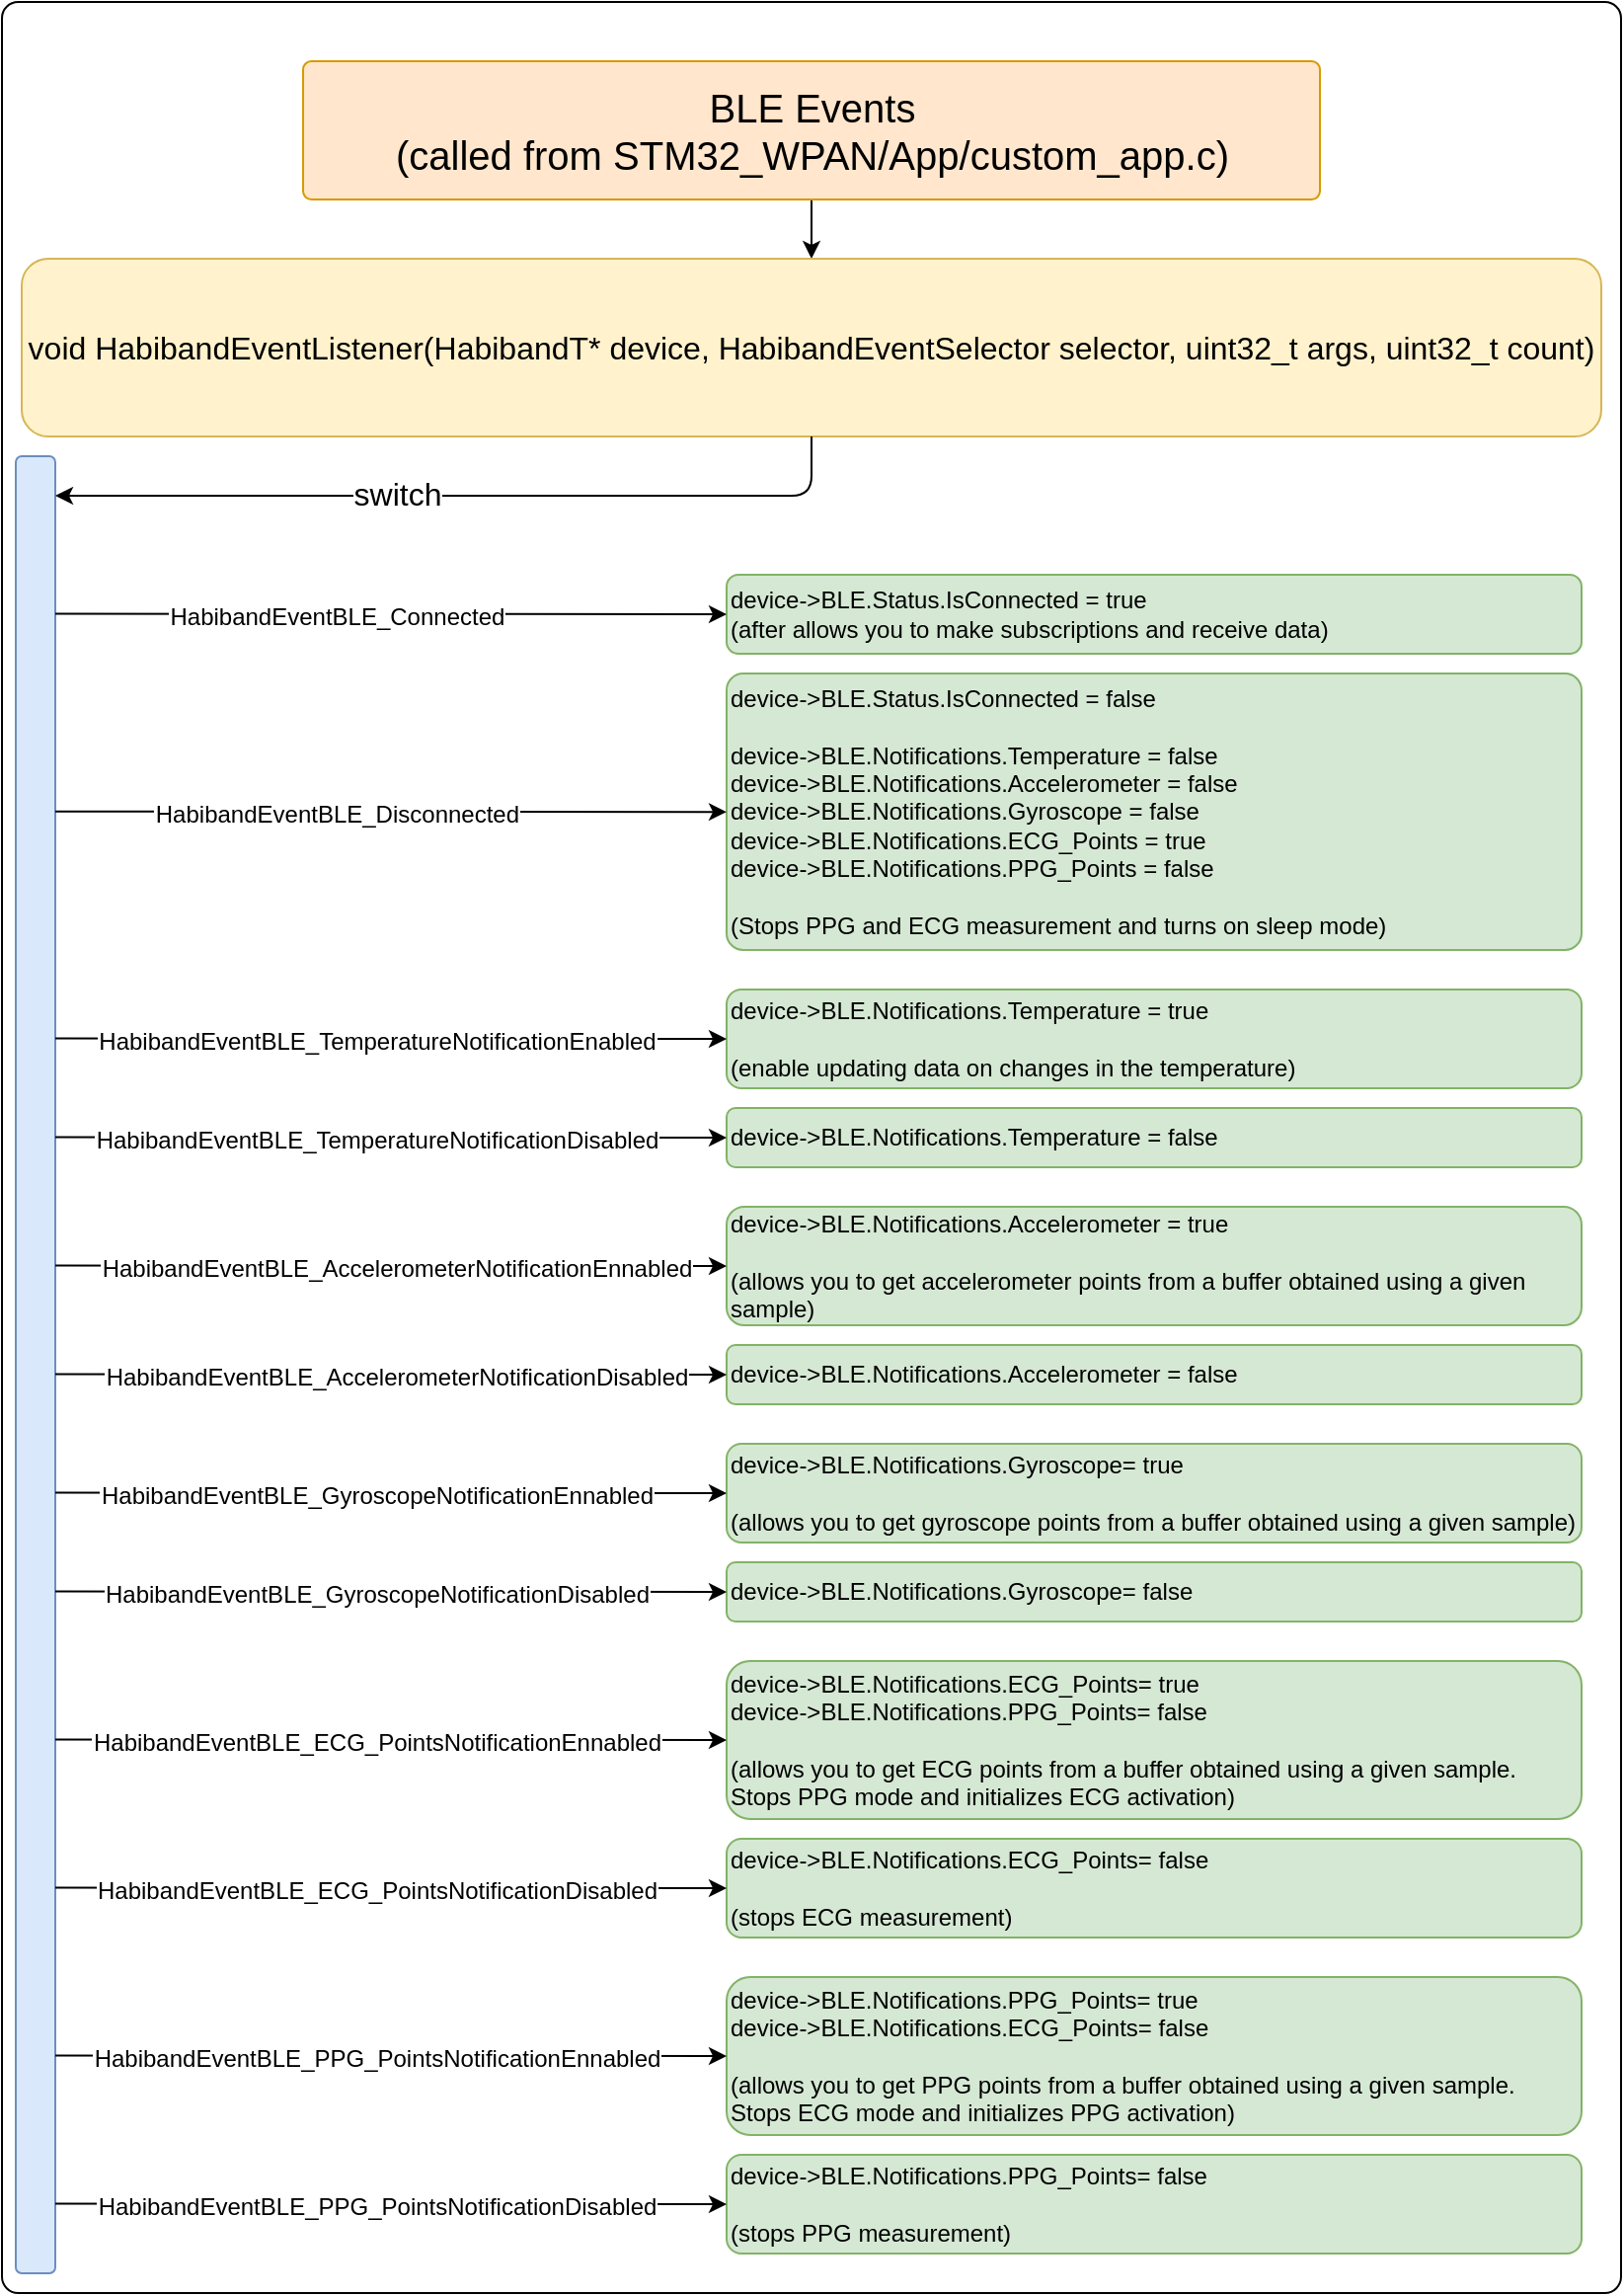 <mxfile version="13.9.9" type="device" pages="7"><diagram id="EQhAou_zvEscubx9BsLe" name="HabibandEventListener"><mxGraphModel dx="1086" dy="806" grid="1" gridSize="10" guides="1" tooltips="1" connect="1" arrows="1" fold="1" page="1" pageScale="1" pageWidth="827" pageHeight="1169" math="0" shadow="0"><root><mxCell id="0"/><mxCell id="1" parent="0"/><mxCell id="FqWRN8pVGBqLDTuO14Ep-54" value="" style="rounded=1;whiteSpace=wrap;labelBackgroundColor=none;strokeColor=#000000;fontSize=24;arcSize=1;verticalAlign=top;fontStyle=4;html=1;" parent="1" vertex="1"><mxGeometry width="820" height="1160" as="geometry"/></mxCell><mxCell id="wl-VWHQFYBRCqogvJ037-1" value="" style="edgeStyle=orthogonalEdgeStyle;rounded=0;orthogonalLoop=1;jettySize=auto;html=1;fontSize=16;" parent="1" source="cwgXTqFvI2hpbWZgfOIP-1" target="dDx2oDEoHaqlcbfSjRCK-1" edge="1"><mxGeometry relative="1" as="geometry"/></mxCell><mxCell id="cwgXTqFvI2hpbWZgfOIP-1" value="BLE Events&#10;(called from STM32_WPAN/App/custom_app.c)" style="rounded=1;whiteSpace=wrap;arcSize=6;fillColor=#ffe6cc;strokeColor=#d79b00;fontSize=20;" parent="1" vertex="1"><mxGeometry x="152.5" y="30" width="515" height="70" as="geometry"/></mxCell><mxCell id="dDx2oDEoHaqlcbfSjRCK-1" value="&lt;span style=&quot;font-size: 16px;&quot;&gt;void HabibandEventListener(HabibandT* device, HabibandEventSelector selector, uint32_t args, uint32_t count)&lt;/span&gt;" style="rounded=1;whiteSpace=wrap;html=1;fillColor=#fff2cc;strokeColor=#d6b656;fontSize=16;" parent="1" vertex="1"><mxGeometry x="10" y="130" width="800" height="90" as="geometry"/></mxCell><mxCell id="dDx2oDEoHaqlcbfSjRCK-5" value="device-&gt;BLE.Status.IsConnected = true&#10;(after allows you to make subscriptions and receive data)" style="rounded=1;whiteSpace=wrap;fillColor=#d5e8d4;strokeColor=#82b366;align=left;" parent="1" vertex="1"><mxGeometry x="367" y="290" width="433" height="40" as="geometry"/></mxCell><mxCell id="dDx2oDEoHaqlcbfSjRCK-12" value="device-&gt;BLE.Status.IsConnected = false&#10;&#10;device-&gt;BLE.Notifications.Temperature = false&#10;device-&gt;BLE.Notifications.Accelerometer = false&#10;device-&gt;BLE.Notifications.Gyroscope = false&#10;device-&gt;BLE.Notifications.ECG_Points = true&#10;device-&gt;BLE.Notifications.PPG_Points = false&#10;&#10;(Stops PPG and ECG measurement and turns on sleep mode)" style="rounded=1;whiteSpace=wrap;fillColor=#d5e8d4;strokeColor=#82b366;arcSize=6;align=left;" parent="1" vertex="1"><mxGeometry x="367" y="340" width="433" height="140" as="geometry"/></mxCell><mxCell id="dDx2oDEoHaqlcbfSjRCK-18" value="device-&gt;BLE.Notifications.Temperature = true&#10;&#10;(enable updating data on changes in the temperature)" style="rounded=1;whiteSpace=wrap;fillColor=#d5e8d4;strokeColor=#82b366;align=left;" parent="1" vertex="1"><mxGeometry x="367" y="500" width="433" height="50" as="geometry"/></mxCell><mxCell id="wl-VWHQFYBRCqogvJ037-5" value="" style="rounded=1;whiteSpace=wrap;html=1;fontSize=16;align=left;fillColor=#dae8fc;strokeColor=#6c8ebf;" parent="1" vertex="1"><mxGeometry x="7" y="230" width="20" height="920" as="geometry"/></mxCell><mxCell id="wl-VWHQFYBRCqogvJ037-11" value="" style="endArrow=classic;html=1;fontSize=16;entryX=0;entryY=0.5;entryDx=0;entryDy=0;" parent="1" target="dDx2oDEoHaqlcbfSjRCK-5" edge="1"><mxGeometry relative="1" as="geometry"><mxPoint x="27" y="309.76" as="sourcePoint"/><mxPoint x="127" y="309.76" as="targetPoint"/></mxGeometry></mxCell><mxCell id="wl-VWHQFYBRCqogvJ037-12" value="HabibandEventBLE_Connected" style="edgeLabel;resizable=0;align=center;verticalAlign=middle;fontSize=12;" parent="wl-VWHQFYBRCqogvJ037-11" connectable="0" vertex="1"><mxGeometry relative="1" as="geometry"><mxPoint x="-27.29" y="0.12" as="offset"/></mxGeometry></mxCell><mxCell id="VWEiVIrTpT_QI5m3IGdG-4" value="device-&gt;BLE.Notifications.Temperature = false" style="rounded=1;whiteSpace=wrap;fillColor=#d5e8d4;strokeColor=#82b366;align=left;" parent="1" vertex="1"><mxGeometry x="367" y="560" width="433" height="30" as="geometry"/></mxCell><mxCell id="VWEiVIrTpT_QI5m3IGdG-7" value="device-&gt;BLE.Notifications.Accelerometer = true&#10;&#10;(allows you to get accelerometer points from a buffer obtained using a given sample)" style="rounded=1;whiteSpace=wrap;fillColor=#d5e8d4;strokeColor=#82b366;align=left;" parent="1" vertex="1"><mxGeometry x="367" y="610" width="433" height="60" as="geometry"/></mxCell><mxCell id="VWEiVIrTpT_QI5m3IGdG-10" value="device-&gt;BLE.Notifications.Accelerometer = false" style="rounded=1;whiteSpace=wrap;fillColor=#d5e8d4;strokeColor=#82b366;align=left;" parent="1" vertex="1"><mxGeometry x="367" y="680" width="433" height="30" as="geometry"/></mxCell><mxCell id="VWEiVIrTpT_QI5m3IGdG-13" value="device-&gt;BLE.Notifications.Gyroscope= true&#10;&#10;(allows you to get gyroscope points from a buffer obtained using a given sample)" style="rounded=1;whiteSpace=wrap;fillColor=#d5e8d4;strokeColor=#82b366;align=left;" parent="1" vertex="1"><mxGeometry x="367" y="730" width="433" height="50" as="geometry"/></mxCell><mxCell id="VWEiVIrTpT_QI5m3IGdG-16" value="device-&gt;BLE.Notifications.Gyroscope= false" style="rounded=1;whiteSpace=wrap;fillColor=#d5e8d4;strokeColor=#82b366;align=left;" parent="1" vertex="1"><mxGeometry x="367" y="790" width="433" height="30" as="geometry"/></mxCell><mxCell id="VWEiVIrTpT_QI5m3IGdG-19" value="" style="edgeStyle=segmentEdgeStyle;endArrow=classic;html=1;fontSize=16;exitX=0.5;exitY=1;exitDx=0;exitDy=0;" parent="1" source="dDx2oDEoHaqlcbfSjRCK-1" edge="1"><mxGeometry width="50" height="50" relative="1" as="geometry"><mxPoint x="200" y="220" as="sourcePoint"/><mxPoint x="27" y="250" as="targetPoint"/><Array as="points"><mxPoint x="410" y="250"/><mxPoint x="27" y="250"/></Array></mxGeometry></mxCell><mxCell id="VWEiVIrTpT_QI5m3IGdG-20" value="switch" style="edgeLabel;html=1;align=center;verticalAlign=middle;resizable=0;points=[];fontSize=16;" parent="VWEiVIrTpT_QI5m3IGdG-19" vertex="1" connectable="0"><mxGeometry x="0.326" y="-1" relative="1" as="geometry"><mxPoint x="33.69" as="offset"/></mxGeometry></mxCell><mxCell id="VWEiVIrTpT_QI5m3IGdG-21" value="device-&gt;BLE.Notifications.ECG_Points= true&#10;device-&gt;BLE.Notifications.PPG_Points= false&#10;&#10;(allows you to get ECG points from a buffer obtained using a given sample. Stops PPG mode and initializes ECG activation)" style="rounded=1;whiteSpace=wrap;fillColor=#d5e8d4;strokeColor=#82b366;align=left;" parent="1" vertex="1"><mxGeometry x="367" y="840" width="433" height="80" as="geometry"/></mxCell><mxCell id="VWEiVIrTpT_QI5m3IGdG-24" value="device-&gt;BLE.Notifications.ECG_Points= false&#10;&#10;(stops ECG measurement)" style="rounded=1;whiteSpace=wrap;fillColor=#d5e8d4;strokeColor=#82b366;align=left;" parent="1" vertex="1"><mxGeometry x="367" y="930" width="433" height="50" as="geometry"/></mxCell><mxCell id="VWEiVIrTpT_QI5m3IGdG-40" value="device-&gt;BLE.Notifications.PPG_Points= true&#10;device-&gt;BLE.Notifications.ECG_Points= false&#10;&#10;(allows you to get PPG points from a buffer obtained using a given sample. Stops ECG mode and initializes PPG activation)" style="rounded=1;whiteSpace=wrap;fillColor=#d5e8d4;strokeColor=#82b366;align=left;" parent="1" vertex="1"><mxGeometry x="367" y="1000" width="433" height="80" as="geometry"/></mxCell><mxCell id="VWEiVIrTpT_QI5m3IGdG-43" value="device-&gt;BLE.Notifications.PPG_Points= false&#10;&#10;(stops PPG measurement)" style="rounded=1;whiteSpace=wrap;fillColor=#d5e8d4;strokeColor=#82b366;align=left;" parent="1" vertex="1"><mxGeometry x="367" y="1090" width="433" height="50" as="geometry"/></mxCell><mxCell id="VWEiVIrTpT_QI5m3IGdG-50" value="" style="endArrow=classic;html=1;fontSize=16;entryX=0;entryY=0.5;entryDx=0;entryDy=0;" parent="1" edge="1"><mxGeometry relative="1" as="geometry"><mxPoint x="27" y="409.83" as="sourcePoint"/><mxPoint x="367" y="410.07" as="targetPoint"/></mxGeometry></mxCell><mxCell id="VWEiVIrTpT_QI5m3IGdG-51" value="HabibandEventBLE_Disconnected" style="edgeLabel;resizable=0;align=center;verticalAlign=middle;fontSize=12;" parent="VWEiVIrTpT_QI5m3IGdG-50" connectable="0" vertex="1"><mxGeometry relative="1" as="geometry"><mxPoint x="-27.29" y="0.12" as="offset"/></mxGeometry></mxCell><mxCell id="VWEiVIrTpT_QI5m3IGdG-52" value="" style="endArrow=classic;html=1;fontSize=16;entryX=0;entryY=0.5;entryDx=0;entryDy=0;" parent="1" edge="1"><mxGeometry relative="1" as="geometry"><mxPoint x="27" y="524.8" as="sourcePoint"/><mxPoint x="367" y="525.04" as="targetPoint"/></mxGeometry></mxCell><mxCell id="VWEiVIrTpT_QI5m3IGdG-53" value="HabibandEventBLE_TemperatureNotificationEnabled" style="edgeLabel;resizable=0;align=center;verticalAlign=middle;fontSize=12;" parent="VWEiVIrTpT_QI5m3IGdG-52" connectable="0" vertex="1"><mxGeometry relative="1" as="geometry"><mxPoint x="-7" y="0.12" as="offset"/></mxGeometry></mxCell><mxCell id="VWEiVIrTpT_QI5m3IGdG-54" value="" style="endArrow=classic;html=1;fontSize=16;entryX=0;entryY=0.5;entryDx=0;entryDy=0;" parent="1" edge="1"><mxGeometry relative="1" as="geometry"><mxPoint x="27" y="574.8" as="sourcePoint"/><mxPoint x="367" y="575.04" as="targetPoint"/></mxGeometry></mxCell><mxCell id="VWEiVIrTpT_QI5m3IGdG-55" value="HabibandEventBLE_TemperatureNotificationDisabled" style="edgeLabel;resizable=0;align=center;verticalAlign=middle;fontSize=12;" parent="VWEiVIrTpT_QI5m3IGdG-54" connectable="0" vertex="1"><mxGeometry relative="1" as="geometry"><mxPoint x="-7" y="0.08" as="offset"/></mxGeometry></mxCell><mxCell id="VWEiVIrTpT_QI5m3IGdG-56" value="" style="endArrow=classic;html=1;fontSize=16;entryX=0;entryY=0.5;entryDx=0;entryDy=0;" parent="1" edge="1"><mxGeometry relative="1" as="geometry"><mxPoint x="27" y="639.8" as="sourcePoint"/><mxPoint x="367" y="640.04" as="targetPoint"/></mxGeometry></mxCell><mxCell id="VWEiVIrTpT_QI5m3IGdG-57" value="HabibandEventBLE_AccelerometerNotificationEnnabled" style="edgeLabel;resizable=0;align=center;verticalAlign=middle;fontSize=12;" parent="VWEiVIrTpT_QI5m3IGdG-56" connectable="0" vertex="1"><mxGeometry relative="1" as="geometry"><mxPoint x="3" y="0.08" as="offset"/></mxGeometry></mxCell><mxCell id="VWEiVIrTpT_QI5m3IGdG-58" value="" style="endArrow=classic;html=1;fontSize=16;entryX=0;entryY=0.5;entryDx=0;entryDy=0;" parent="1" edge="1"><mxGeometry relative="1" as="geometry"><mxPoint x="27" y="694.8" as="sourcePoint"/><mxPoint x="367" y="695.04" as="targetPoint"/></mxGeometry></mxCell><mxCell id="VWEiVIrTpT_QI5m3IGdG-59" value="HabibandEventBLE_AccelerometerNotificationDisabled" style="edgeLabel;resizable=0;align=center;verticalAlign=middle;fontSize=12;" parent="VWEiVIrTpT_QI5m3IGdG-58" connectable="0" vertex="1"><mxGeometry relative="1" as="geometry"><mxPoint x="3" y="0.08" as="offset"/></mxGeometry></mxCell><mxCell id="VWEiVIrTpT_QI5m3IGdG-60" value="" style="endArrow=classic;html=1;fontSize=16;entryX=0;entryY=0.5;entryDx=0;entryDy=0;" parent="1" edge="1"><mxGeometry relative="1" as="geometry"><mxPoint x="27" y="754.8" as="sourcePoint"/><mxPoint x="367" y="755.04" as="targetPoint"/></mxGeometry></mxCell><mxCell id="VWEiVIrTpT_QI5m3IGdG-61" value="HabibandEventBLE_GyroscopeNotificationEnnabled" style="edgeLabel;resizable=0;align=center;verticalAlign=middle;fontSize=12;" parent="VWEiVIrTpT_QI5m3IGdG-60" connectable="0" vertex="1"><mxGeometry relative="1" as="geometry"><mxPoint x="-7" y="0.12" as="offset"/></mxGeometry></mxCell><mxCell id="VWEiVIrTpT_QI5m3IGdG-62" value="" style="endArrow=classic;html=1;fontSize=16;entryX=0;entryY=0.5;entryDx=0;entryDy=0;" parent="1" edge="1"><mxGeometry relative="1" as="geometry"><mxPoint x="27" y="804.76" as="sourcePoint"/><mxPoint x="367" y="805" as="targetPoint"/></mxGeometry></mxCell><mxCell id="VWEiVIrTpT_QI5m3IGdG-63" value="HabibandEventBLE_GyroscopeNotificationDisabled" style="edgeLabel;resizable=0;align=center;verticalAlign=middle;fontSize=12;" parent="VWEiVIrTpT_QI5m3IGdG-62" connectable="0" vertex="1"><mxGeometry relative="1" as="geometry"><mxPoint x="-7" y="0.12" as="offset"/></mxGeometry></mxCell><mxCell id="VWEiVIrTpT_QI5m3IGdG-65" value="" style="endArrow=classic;html=1;fontSize=16;entryX=0;entryY=0.5;entryDx=0;entryDy=0;" parent="1" edge="1"><mxGeometry relative="1" as="geometry"><mxPoint x="27" y="879.76" as="sourcePoint"/><mxPoint x="367" y="880" as="targetPoint"/></mxGeometry></mxCell><mxCell id="VWEiVIrTpT_QI5m3IGdG-66" value="HabibandEventBLE_ECG_PointsNotificationEnnabled" style="edgeLabel;resizable=0;align=center;verticalAlign=middle;fontSize=12;" parent="VWEiVIrTpT_QI5m3IGdG-65" connectable="0" vertex="1"><mxGeometry relative="1" as="geometry"><mxPoint x="-7" y="0.12" as="offset"/></mxGeometry></mxCell><mxCell id="VWEiVIrTpT_QI5m3IGdG-67" value="" style="endArrow=classic;html=1;fontSize=16;entryX=0;entryY=0.5;entryDx=0;entryDy=0;" parent="1" edge="1"><mxGeometry relative="1" as="geometry"><mxPoint x="27" y="954.76" as="sourcePoint"/><mxPoint x="367" y="955" as="targetPoint"/></mxGeometry></mxCell><mxCell id="VWEiVIrTpT_QI5m3IGdG-68" value="HabibandEventBLE_ECG_PointsNotificationDisabled" style="edgeLabel;resizable=0;align=center;verticalAlign=middle;fontSize=12;" parent="VWEiVIrTpT_QI5m3IGdG-67" connectable="0" vertex="1"><mxGeometry relative="1" as="geometry"><mxPoint x="-7" y="0.12" as="offset"/></mxGeometry></mxCell><mxCell id="VWEiVIrTpT_QI5m3IGdG-69" value="" style="endArrow=classic;html=1;fontSize=16;entryX=0;entryY=0.5;entryDx=0;entryDy=0;" parent="1" edge="1"><mxGeometry relative="1" as="geometry"><mxPoint x="27" y="1039.76" as="sourcePoint"/><mxPoint x="367" y="1040" as="targetPoint"/></mxGeometry></mxCell><mxCell id="VWEiVIrTpT_QI5m3IGdG-70" value="HabibandEventBLE_PPG_PointsNotificationEnnabled" style="edgeLabel;resizable=0;align=center;verticalAlign=middle;fontSize=12;" parent="VWEiVIrTpT_QI5m3IGdG-69" connectable="0" vertex="1"><mxGeometry relative="1" as="geometry"><mxPoint x="-7" y="0.12" as="offset"/></mxGeometry></mxCell><mxCell id="VWEiVIrTpT_QI5m3IGdG-71" value="" style="endArrow=classic;html=1;fontSize=16;entryX=0;entryY=0.5;entryDx=0;entryDy=0;" parent="1" edge="1"><mxGeometry relative="1" as="geometry"><mxPoint x="27" y="1114.76" as="sourcePoint"/><mxPoint x="367" y="1115" as="targetPoint"/></mxGeometry></mxCell><mxCell id="VWEiVIrTpT_QI5m3IGdG-72" value="HabibandEventBLE_PPG_PointsNotificationDisabled" style="edgeLabel;resizable=0;align=center;verticalAlign=middle;fontSize=12;" parent="VWEiVIrTpT_QI5m3IGdG-71" connectable="0" vertex="1"><mxGeometry relative="1" as="geometry"><mxPoint x="-7" y="0.12" as="offset"/></mxGeometry></mxCell></root></mxGraphModel></diagram><diagram id="iPmksEICFx401mOoX8U5" name="HabibandBLEHandler"><mxGraphModel dx="1810" dy="2170" grid="1" gridSize="10" guides="1" tooltips="1" connect="1" arrows="1" fold="1" page="1" pageScale="1" pageWidth="1169" pageHeight="827" math="0" shadow="0"><root><mxCell id="7ZfseGgvWgg8ZjmMNFgO-0"/><mxCell id="7ZfseGgvWgg8ZjmMNFgO-1" parent="7ZfseGgvWgg8ZjmMNFgO-0"/><mxCell id="bLXtcceRshLsBq1Jlr5D-0" value="" style="rounded=1;whiteSpace=wrap;labelBackgroundColor=none;strokeColor=#000000;fontSize=24;arcSize=1;verticalAlign=top;fontStyle=4;html=1;" parent="7ZfseGgvWgg8ZjmMNFgO-1" vertex="1"><mxGeometry y="-820" width="1160" height="650" as="geometry"/></mxCell><mxCell id="PafYjnEQ89blJZUY41uv-2" value="" style="edgeStyle=orthogonalEdgeStyle;rounded=0;orthogonalLoop=1;jettySize=auto;html=1;" edge="1" parent="7ZfseGgvWgg8ZjmMNFgO-1" source="bLXtcceRshLsBq1Jlr5D-13" target="asEZ5fgknWagNc7Ye2SG-1"><mxGeometry relative="1" as="geometry"/></mxCell><mxCell id="bLXtcceRshLsBq1Jlr5D-13" value="void HabibandBLEHandler(HabibandT* device)&lt;br&gt;(\Components\Habiband\Habiband_Control.c)" style="rounded=1;whiteSpace=wrap;fillColor=#fff2cc;strokeColor=#d6b656;html=1;fontSize=18;" parent="7ZfseGgvWgg8ZjmMNFgO-1" vertex="1"><mxGeometry x="347" y="-790" width="421" height="90" as="geometry"/></mxCell><mxCell id="PafYjnEQ89blJZUY41uv-30" value="" style="edgeStyle=orthogonalEdgeStyle;rounded=0;orthogonalLoop=1;jettySize=auto;html=1;" edge="1" parent="7ZfseGgvWgg8ZjmMNFgO-1" source="bLXtcceRshLsBq1Jlr5D-18" target="PafYjnEQ89blJZUY41uv-5"><mxGeometry relative="1" as="geometry"/></mxCell><mxCell id="bLXtcceRshLsBq1Jlr5D-18" value="device-&gt;BLE.Notifications.Gyroscope == true" style="rounded=1;whiteSpace=wrap;fillColor=#d5e8d4;strokeColor=#82b366;" parent="7ZfseGgvWgg8ZjmMNFgO-1" vertex="1"><mxGeometry x="87" y="-510" width="290" height="40" as="geometry"/></mxCell><mxCell id="asEZ5fgknWagNc7Ye2SG-0" value="" style="rounded=1;whiteSpace=wrap;html=1;fontSize=16;align=left;fillColor=#dae8fc;strokeColor=#6c8ebf;" parent="7ZfseGgvWgg8ZjmMNFgO-1" vertex="1"><mxGeometry x="30" y="-560" width="20" height="360" as="geometry"/></mxCell><mxCell id="asEZ5fgknWagNc7Ye2SG-1" value="device-&gt;BLE.Status.IsConnected == true&#10;&amp;&amp;&#10;habiband_ble_delay_time == 0" style="rounded=1;whiteSpace=wrap;fillColor=#fff2cc;strokeColor=#d6b656;fontSize=18;verticalAlign=middle;" parent="7ZfseGgvWgg8ZjmMNFgO-1" vertex="1"><mxGeometry x="382.5" y="-670" width="350" height="100" as="geometry"/></mxCell><mxCell id="PafYjnEQ89blJZUY41uv-25" value="" style="edgeStyle=orthogonalEdgeStyle;rounded=0;orthogonalLoop=1;jettySize=auto;html=1;" edge="1" parent="7ZfseGgvWgg8ZjmMNFgO-1" source="PafYjnEQ89blJZUY41uv-5" target="PafYjnEQ89blJZUY41uv-6"><mxGeometry relative="1" as="geometry"/></mxCell><mxCell id="PafYjnEQ89blJZUY41uv-5" value="Gyroscope points in buffer &gt; min points in packet" style="rounded=1;whiteSpace=wrap;fillColor=#d5e8d4;strokeColor=#82b366;" vertex="1" parent="7ZfseGgvWgg8ZjmMNFgO-1"><mxGeometry x="412.5" y="-510" width="290" height="40" as="geometry"/></mxCell><mxCell id="PafYjnEQ89blJZUY41uv-6" value="update CUSTOM_STM_GYROSCOPE_POINTS characteristic" style="rounded=1;whiteSpace=wrap;fillColor=#d5e8d4;strokeColor=#82b366;" vertex="1" parent="7ZfseGgvWgg8ZjmMNFgO-1"><mxGeometry x="732.5" y="-510" width="384.5" height="40" as="geometry"/></mxCell><mxCell id="PafYjnEQ89blJZUY41uv-31" value="" style="edgeStyle=orthogonalEdgeStyle;rounded=0;orthogonalLoop=1;jettySize=auto;html=1;" edge="1" parent="7ZfseGgvWgg8ZjmMNFgO-1" source="PafYjnEQ89blJZUY41uv-7" target="PafYjnEQ89blJZUY41uv-10"><mxGeometry relative="1" as="geometry"/></mxCell><mxCell id="PafYjnEQ89blJZUY41uv-7" value="device-&gt;BLE.Notifications.Accelerometer == true" style="rounded=1;whiteSpace=wrap;fillColor=#d5e8d4;strokeColor=#82b366;" vertex="1" parent="7ZfseGgvWgg8ZjmMNFgO-1"><mxGeometry x="87" y="-446" width="290" height="40" as="geometry"/></mxCell><mxCell id="PafYjnEQ89blJZUY41uv-26" value="" style="edgeStyle=orthogonalEdgeStyle;rounded=0;orthogonalLoop=1;jettySize=auto;html=1;" edge="1" parent="7ZfseGgvWgg8ZjmMNFgO-1" source="PafYjnEQ89blJZUY41uv-10" target="PafYjnEQ89blJZUY41uv-11"><mxGeometry relative="1" as="geometry"/></mxCell><mxCell id="PafYjnEQ89blJZUY41uv-10" value="Accelerometer points in buffer &gt; min points in packet" style="rounded=1;whiteSpace=wrap;fillColor=#d5e8d4;strokeColor=#82b366;" vertex="1" parent="7ZfseGgvWgg8ZjmMNFgO-1"><mxGeometry x="412.5" y="-446" width="290" height="40" as="geometry"/></mxCell><mxCell id="PafYjnEQ89blJZUY41uv-11" value="update CUSTOM_STM_ACCELEROMETER_POINTS characteristic" style="rounded=1;whiteSpace=wrap;fillColor=#d5e8d4;strokeColor=#82b366;" vertex="1" parent="7ZfseGgvWgg8ZjmMNFgO-1"><mxGeometry x="732.5" y="-446" width="384.5" height="40" as="geometry"/></mxCell><mxCell id="PafYjnEQ89blJZUY41uv-32" value="" style="edgeStyle=orthogonalEdgeStyle;rounded=0;orthogonalLoop=1;jettySize=auto;html=1;" edge="1" parent="7ZfseGgvWgg8ZjmMNFgO-1" source="PafYjnEQ89blJZUY41uv-12" target="PafYjnEQ89blJZUY41uv-13"><mxGeometry relative="1" as="geometry"/></mxCell><mxCell id="PafYjnEQ89blJZUY41uv-12" value="device-&gt;BLE.Notifications.ECG_Points == true" style="rounded=1;whiteSpace=wrap;fillColor=#d5e8d4;strokeColor=#82b366;" vertex="1" parent="7ZfseGgvWgg8ZjmMNFgO-1"><mxGeometry x="87" y="-380" width="290" height="40" as="geometry"/></mxCell><mxCell id="PafYjnEQ89blJZUY41uv-27" value="" style="edgeStyle=orthogonalEdgeStyle;rounded=0;orthogonalLoop=1;jettySize=auto;html=1;" edge="1" parent="7ZfseGgvWgg8ZjmMNFgO-1" source="PafYjnEQ89blJZUY41uv-13" target="PafYjnEQ89blJZUY41uv-14"><mxGeometry relative="1" as="geometry"/></mxCell><mxCell id="PafYjnEQ89blJZUY41uv-13" value="ECG_Points in buffer &gt; min points in packet" style="rounded=1;whiteSpace=wrap;fillColor=#d5e8d4;strokeColor=#82b366;" vertex="1" parent="7ZfseGgvWgg8ZjmMNFgO-1"><mxGeometry x="412.5" y="-380" width="290" height="40" as="geometry"/></mxCell><mxCell id="PafYjnEQ89blJZUY41uv-14" value="update CUSTOM_STM_ECG_POINTS characteristic" style="rounded=1;whiteSpace=wrap;fillColor=#d5e8d4;strokeColor=#82b366;" vertex="1" parent="7ZfseGgvWgg8ZjmMNFgO-1"><mxGeometry x="732.5" y="-380" width="384.5" height="40" as="geometry"/></mxCell><mxCell id="PafYjnEQ89blJZUY41uv-33" value="" style="edgeStyle=orthogonalEdgeStyle;rounded=0;orthogonalLoop=1;jettySize=auto;html=1;" edge="1" parent="7ZfseGgvWgg8ZjmMNFgO-1" source="PafYjnEQ89blJZUY41uv-15" target="PafYjnEQ89blJZUY41uv-16"><mxGeometry relative="1" as="geometry"/></mxCell><mxCell id="PafYjnEQ89blJZUY41uv-15" value="device-&gt;BLE.Notifications.PPG_Points == true" style="rounded=1;whiteSpace=wrap;fillColor=#d5e8d4;strokeColor=#82b366;" vertex="1" parent="7ZfseGgvWgg8ZjmMNFgO-1"><mxGeometry x="87" y="-310" width="290" height="40" as="geometry"/></mxCell><mxCell id="PafYjnEQ89blJZUY41uv-28" value="" style="edgeStyle=orthogonalEdgeStyle;rounded=0;orthogonalLoop=1;jettySize=auto;html=1;" edge="1" parent="7ZfseGgvWgg8ZjmMNFgO-1" source="PafYjnEQ89blJZUY41uv-16" target="PafYjnEQ89blJZUY41uv-17"><mxGeometry relative="1" as="geometry"/></mxCell><mxCell id="PafYjnEQ89blJZUY41uv-16" value="PPG_Points in buffer &gt; min points in packet" style="rounded=1;whiteSpace=wrap;fillColor=#d5e8d4;strokeColor=#82b366;" vertex="1" parent="7ZfseGgvWgg8ZjmMNFgO-1"><mxGeometry x="412.5" y="-310" width="290" height="40" as="geometry"/></mxCell><mxCell id="PafYjnEQ89blJZUY41uv-17" value="update CUSTOM_STM_PPG_POINTS characteristic" style="rounded=1;whiteSpace=wrap;fillColor=#d5e8d4;strokeColor=#82b366;" vertex="1" parent="7ZfseGgvWgg8ZjmMNFgO-1"><mxGeometry x="732.5" y="-310" width="384.5" height="40" as="geometry"/></mxCell><mxCell id="PafYjnEQ89blJZUY41uv-34" value="" style="edgeStyle=orthogonalEdgeStyle;rounded=0;orthogonalLoop=1;jettySize=auto;html=1;" edge="1" parent="7ZfseGgvWgg8ZjmMNFgO-1" source="PafYjnEQ89blJZUY41uv-22" target="PafYjnEQ89blJZUY41uv-23"><mxGeometry relative="1" as="geometry"/></mxCell><mxCell id="PafYjnEQ89blJZUY41uv-22" value="device-&gt;BLE.Notifications.Temperature == true" style="rounded=1;whiteSpace=wrap;fillColor=#d5e8d4;strokeColor=#82b366;" vertex="1" parent="7ZfseGgvWgg8ZjmMNFgO-1"><mxGeometry x="87" y="-240" width="290" height="40" as="geometry"/></mxCell><mxCell id="PafYjnEQ89blJZUY41uv-29" value="" style="edgeStyle=orthogonalEdgeStyle;rounded=0;orthogonalLoop=1;jettySize=auto;html=1;" edge="1" parent="7ZfseGgvWgg8ZjmMNFgO-1" source="PafYjnEQ89blJZUY41uv-23" target="PafYjnEQ89blJZUY41uv-24"><mxGeometry relative="1" as="geometry"/></mxCell><mxCell id="PafYjnEQ89blJZUY41uv-23" value="device-&gt;MAX30208.Events.TemperatureChanged" style="rounded=1;whiteSpace=wrap;fillColor=#d5e8d4;strokeColor=#82b366;" vertex="1" parent="7ZfseGgvWgg8ZjmMNFgO-1"><mxGeometry x="412.5" y="-240" width="290" height="40" as="geometry"/></mxCell><mxCell id="PafYjnEQ89blJZUY41uv-24" value="update CUSTOM_STM_TEMPERATURE_VALUE characteristic" style="rounded=1;whiteSpace=wrap;fillColor=#d5e8d4;strokeColor=#82b366;" vertex="1" parent="7ZfseGgvWgg8ZjmMNFgO-1"><mxGeometry x="732.5" y="-240" width="384.5" height="40" as="geometry"/></mxCell><mxCell id="LmbCFuvVqyWPCEAB1iJd-1" value="" style="edgeStyle=orthogonalEdgeStyle;rounded=0;orthogonalLoop=1;jettySize=auto;html=1;exitX=0.992;exitY=0.194;exitDx=0;exitDy=0;exitPerimeter=0;" edge="1" parent="7ZfseGgvWgg8ZjmMNFgO-1" source="asEZ5fgknWagNc7Ye2SG-0"><mxGeometry relative="1" as="geometry"><mxPoint x="51.5" y="-490.17" as="sourcePoint"/><mxPoint x="87" y="-490.17" as="targetPoint"/></mxGeometry></mxCell><mxCell id="LmbCFuvVqyWPCEAB1iJd-2" value="" style="edgeStyle=orthogonalEdgeStyle;rounded=0;orthogonalLoop=1;jettySize=auto;html=1;exitX=0.992;exitY=0.194;exitDx=0;exitDy=0;exitPerimeter=0;" edge="1" parent="7ZfseGgvWgg8ZjmMNFgO-1"><mxGeometry relative="1" as="geometry"><mxPoint x="49.84" y="-426.11" as="sourcePoint"/><mxPoint x="87" y="-426.12" as="targetPoint"/></mxGeometry></mxCell><mxCell id="LmbCFuvVqyWPCEAB1iJd-3" value="" style="edgeStyle=orthogonalEdgeStyle;rounded=0;orthogonalLoop=1;jettySize=auto;html=1;exitX=0.992;exitY=0.194;exitDx=0;exitDy=0;exitPerimeter=0;" edge="1" parent="7ZfseGgvWgg8ZjmMNFgO-1"><mxGeometry relative="1" as="geometry"><mxPoint x="49.84" y="-360.11" as="sourcePoint"/><mxPoint x="87" y="-360.12" as="targetPoint"/></mxGeometry></mxCell><mxCell id="LmbCFuvVqyWPCEAB1iJd-4" value="" style="edgeStyle=orthogonalEdgeStyle;rounded=0;orthogonalLoop=1;jettySize=auto;html=1;exitX=0.992;exitY=0.194;exitDx=0;exitDy=0;exitPerimeter=0;" edge="1" parent="7ZfseGgvWgg8ZjmMNFgO-1"><mxGeometry relative="1" as="geometry"><mxPoint x="49.84" y="-290.11" as="sourcePoint"/><mxPoint x="87" y="-290.12" as="targetPoint"/></mxGeometry></mxCell><mxCell id="LmbCFuvVqyWPCEAB1iJd-5" value="" style="edgeStyle=orthogonalEdgeStyle;rounded=0;orthogonalLoop=1;jettySize=auto;html=1;exitX=0.992;exitY=0.194;exitDx=0;exitDy=0;exitPerimeter=0;" edge="1" parent="7ZfseGgvWgg8ZjmMNFgO-1"><mxGeometry relative="1" as="geometry"><mxPoint x="49.84" y="-220.11" as="sourcePoint"/><mxPoint x="87" y="-220.12" as="targetPoint"/></mxGeometry></mxCell><mxCell id="LmbCFuvVqyWPCEAB1iJd-6" value="" style="edgeStyle=segmentEdgeStyle;endArrow=classic;html=1;exitX=0;exitY=0.5;exitDx=0;exitDy=0;entryX=0.5;entryY=0;entryDx=0;entryDy=0;" edge="1" parent="7ZfseGgvWgg8ZjmMNFgO-1" source="asEZ5fgknWagNc7Ye2SG-1" target="asEZ5fgknWagNc7Ye2SG-0"><mxGeometry width="50" height="50" relative="1" as="geometry"><mxPoint x="240" y="-570.03" as="sourcePoint"/><mxPoint x="290" y="-620.03" as="targetPoint"/></mxGeometry></mxCell></root></mxGraphModel></diagram><diagram id="P3z4Bru35nJ378_facLE" name="PPG_Packet"><mxGraphModel dx="1086" dy="806" grid="1" gridSize="10" guides="1" tooltips="1" connect="1" arrows="1" fold="1" page="1" pageScale="1" pageWidth="1169" pageHeight="827" math="0" shadow="0"><root><mxCell id="Z0AguHFT-gMhaOsnjvSl-0"/><mxCell id="Z0AguHFT-gMhaOsnjvSl-1" parent="Z0AguHFT-gMhaOsnjvSl-0"/><mxCell id="Z0AguHFT-gMhaOsnjvSl-82" value="PPG Packet" style="rounded=0;whiteSpace=wrap;html=1;fontSize=18;align=center;verticalAlign=top;fontStyle=1" parent="Z0AguHFT-gMhaOsnjvSl-1" vertex="1"><mxGeometry width="1000" height="310" as="geometry"/></mxCell><mxCell id="Z0AguHFT-gMhaOsnjvSl-24" value="&lt;span style=&quot;font-weight: 700&quot;&gt;packet (alignment: little endian)&lt;/span&gt;" style="rounded=1;whiteSpace=wrap;html=1;fillColor=#E8F0FC;fontSize=12;align=center;verticalAlign=top;arcSize=3;" parent="Z0AguHFT-gMhaOsnjvSl-1" vertex="1"><mxGeometry x="40" y="40" width="920" height="145" as="geometry"/></mxCell><mxCell id="Z0AguHFT-gMhaOsnjvSl-31" value="PPG_Point 1" style="rounded=0;whiteSpace=wrap;html=1;fillColor=#f8cecc;fontSize=12;align=center;strokeColor=#b85450;verticalAlign=top;" parent="Z0AguHFT-gMhaOsnjvSl-1" vertex="1"><mxGeometry x="50" y="75" width="750" height="100" as="geometry"/></mxCell><mxCell id="Z0AguHFT-gMhaOsnjvSl-44" value="IR_DC (int)" style="rounded=0;whiteSpace=wrap;fillColor=#fff2cc;fontSize=12;align=center;strokeColor=#d6b656;verticalAlign=top;" parent="Z0AguHFT-gMhaOsnjvSl-1" vertex="1"><mxGeometry x="610" y="105" width="185" height="70" as="geometry"/></mxCell><mxCell id="Z0AguHFT-gMhaOsnjvSl-29" value="IR_AC (int)" style="rounded=0;whiteSpace=wrap;fillColor=#fff2cc;fontSize=12;align=center;strokeColor=#d6b656;verticalAlign=top;labelBorderColor=none;" parent="Z0AguHFT-gMhaOsnjvSl-1" vertex="1"><mxGeometry x="240" y="105" width="190" height="70" as="geometry"/></mxCell><mxCell id="Z0AguHFT-gMhaOsnjvSl-40" value="RED_DC (int)" style="rounded=0;whiteSpace=wrap;fillColor=#fff2cc;fontSize=12;align=center;strokeColor=#d6b656;verticalAlign=top;" parent="Z0AguHFT-gMhaOsnjvSl-1" vertex="1"><mxGeometry x="425" y="105" width="185" height="70" as="geometry"/></mxCell><mxCell id="Z0AguHFT-gMhaOsnjvSl-28" value="RED_AC (int)" style="rounded=0;whiteSpace=wrap;fillColor=#fff2cc;fontSize=12;align=center;strokeColor=#d6b656;verticalAlign=top;" parent="Z0AguHFT-gMhaOsnjvSl-1" vertex="1"><mxGeometry x="50" y="105" width="190" height="70" as="geometry"/></mxCell><mxCell id="Z0AguHFT-gMhaOsnjvSl-7" value="" style="shape=table;html=1;whiteSpace=wrap;startSize=0;container=1;collapsible=0;childLayout=tableLayout;fontSize=12;align=left;fillColor=none;" parent="Z0AguHFT-gMhaOsnjvSl-1" vertex="1"><mxGeometry x="50" y="135" width="744" height="40" as="geometry"/></mxCell><mxCell id="Z0AguHFT-gMhaOsnjvSl-8" value="" style="shape=partialRectangle;html=1;whiteSpace=wrap;collapsible=0;dropTarget=0;pointerEvents=0;fillColor=none;top=0;left=0;bottom=0;right=0;points=[[0,0.5],[1,0.5]];portConstraint=eastwest;" parent="Z0AguHFT-gMhaOsnjvSl-7" vertex="1"><mxGeometry width="744" height="40" as="geometry"/></mxCell><mxCell id="Z0AguHFT-gMhaOsnjvSl-23" value="byte 1" style="shape=partialRectangle;html=1;whiteSpace=wrap;connectable=0;fillColor=none;top=0;left=0;bottom=0;right=0;overflow=hidden;" parent="Z0AguHFT-gMhaOsnjvSl-8" vertex="1"><mxGeometry width="46" height="40" as="geometry"/></mxCell><mxCell id="Z0AguHFT-gMhaOsnjvSl-22" value="byte 2" style="shape=partialRectangle;html=1;whiteSpace=wrap;connectable=0;fillColor=none;top=0;left=0;bottom=0;right=0;overflow=hidden;" parent="Z0AguHFT-gMhaOsnjvSl-8" vertex="1"><mxGeometry x="46" width="48" height="40" as="geometry"/></mxCell><mxCell id="Z0AguHFT-gMhaOsnjvSl-21" value="byte 3" style="shape=partialRectangle;html=1;whiteSpace=wrap;connectable=0;fillColor=none;top=0;left=0;bottom=0;right=0;overflow=hidden;" parent="Z0AguHFT-gMhaOsnjvSl-8" vertex="1"><mxGeometry x="94" width="46" height="40" as="geometry"/></mxCell><mxCell id="Z0AguHFT-gMhaOsnjvSl-20" value="byte 4" style="shape=partialRectangle;html=1;whiteSpace=wrap;connectable=0;fillColor=none;top=0;left=0;bottom=0;right=0;overflow=hidden;" parent="Z0AguHFT-gMhaOsnjvSl-8" vertex="1"><mxGeometry x="140" width="50" height="40" as="geometry"/></mxCell><mxCell id="Z0AguHFT-gMhaOsnjvSl-9" value="&lt;span&gt;byte 5&lt;/span&gt;" style="shape=partialRectangle;html=1;whiteSpace=wrap;connectable=0;fillColor=none;top=0;left=0;bottom=0;right=0;overflow=hidden;" parent="Z0AguHFT-gMhaOsnjvSl-8" vertex="1"><mxGeometry x="190" width="46" height="40" as="geometry"/></mxCell><mxCell id="Z0AguHFT-gMhaOsnjvSl-10" value="&lt;span&gt;byte 6&lt;/span&gt;" style="shape=partialRectangle;html=1;whiteSpace=wrap;connectable=0;fillColor=none;top=0;left=0;bottom=0;right=0;overflow=hidden;" parent="Z0AguHFT-gMhaOsnjvSl-8" vertex="1"><mxGeometry x="236" width="48" height="40" as="geometry"/></mxCell><mxCell id="Z0AguHFT-gMhaOsnjvSl-11" value="&lt;span&gt;byte 7&lt;/span&gt;" style="shape=partialRectangle;html=1;whiteSpace=wrap;connectable=0;fillColor=none;top=0;left=0;bottom=0;right=0;overflow=hidden;" parent="Z0AguHFT-gMhaOsnjvSl-8" vertex="1"><mxGeometry x="284" width="46" height="40" as="geometry"/></mxCell><mxCell id="Z0AguHFT-gMhaOsnjvSl-30" value="&lt;span&gt;byte 8&lt;/span&gt;" style="shape=partialRectangle;html=1;whiteSpace=wrap;connectable=0;fillColor=none;top=0;left=0;bottom=0;right=0;overflow=hidden;" parent="Z0AguHFT-gMhaOsnjvSl-8" vertex="1"><mxGeometry x="330" width="46" height="40" as="geometry"/></mxCell><mxCell id="Z0AguHFT-gMhaOsnjvSl-32" value="&lt;span&gt;byte 9&lt;/span&gt;" style="shape=partialRectangle;html=1;whiteSpace=wrap;connectable=0;fillColor=none;top=0;left=0;bottom=0;right=0;overflow=hidden;" parent="Z0AguHFT-gMhaOsnjvSl-8" vertex="1"><mxGeometry x="376" width="46" height="40" as="geometry"/></mxCell><mxCell id="Z0AguHFT-gMhaOsnjvSl-33" value="&lt;span&gt;byte 10&lt;/span&gt;" style="shape=partialRectangle;html=1;whiteSpace=wrap;connectable=0;fillColor=none;top=0;left=0;bottom=0;right=0;overflow=hidden;" parent="Z0AguHFT-gMhaOsnjvSl-8" vertex="1"><mxGeometry x="422" width="46" height="40" as="geometry"/></mxCell><mxCell id="Z0AguHFT-gMhaOsnjvSl-34" value="&lt;span&gt;byte 11&lt;/span&gt;" style="shape=partialRectangle;html=1;whiteSpace=wrap;connectable=0;fillColor=none;top=0;left=0;bottom=0;right=0;overflow=hidden;" parent="Z0AguHFT-gMhaOsnjvSl-8" vertex="1"><mxGeometry x="468" width="46" height="40" as="geometry"/></mxCell><mxCell id="Z0AguHFT-gMhaOsnjvSl-35" value="&lt;span&gt;byte 12&lt;/span&gt;" style="shape=partialRectangle;html=1;whiteSpace=wrap;connectable=0;fillColor=none;top=0;left=0;bottom=0;right=0;overflow=hidden;" parent="Z0AguHFT-gMhaOsnjvSl-8" vertex="1"><mxGeometry x="514" width="46" height="40" as="geometry"/></mxCell><mxCell id="Z0AguHFT-gMhaOsnjvSl-36" value="&lt;span&gt;byte 13&lt;/span&gt;" style="shape=partialRectangle;html=1;whiteSpace=wrap;connectable=0;fillColor=none;top=0;left=0;bottom=0;right=0;overflow=hidden;" parent="Z0AguHFT-gMhaOsnjvSl-8" vertex="1"><mxGeometry x="560" width="46" height="40" as="geometry"/></mxCell><mxCell id="Z0AguHFT-gMhaOsnjvSl-37" value="&lt;span&gt;byte 14&lt;/span&gt;" style="shape=partialRectangle;html=1;whiteSpace=wrap;connectable=0;fillColor=none;top=0;left=0;bottom=0;right=0;overflow=hidden;" parent="Z0AguHFT-gMhaOsnjvSl-8" vertex="1"><mxGeometry x="606" width="46" height="40" as="geometry"/></mxCell><mxCell id="Z0AguHFT-gMhaOsnjvSl-38" value="&lt;span&gt;byte 15&lt;/span&gt;" style="shape=partialRectangle;html=1;whiteSpace=wrap;connectable=0;fillColor=none;top=0;left=0;bottom=0;right=0;overflow=hidden;" parent="Z0AguHFT-gMhaOsnjvSl-8" vertex="1"><mxGeometry x="652" width="46" height="40" as="geometry"/></mxCell><mxCell id="Z0AguHFT-gMhaOsnjvSl-39" value="&lt;span&gt;byte 16&lt;/span&gt;" style="shape=partialRectangle;html=1;whiteSpace=wrap;connectable=0;fillColor=none;top=0;left=0;bottom=0;right=0;overflow=hidden;" parent="Z0AguHFT-gMhaOsnjvSl-8" vertex="1"><mxGeometry x="698" width="46" height="40" as="geometry"/></mxCell><mxCell id="Z0AguHFT-gMhaOsnjvSl-41" value="PPG_Point (..n &amp;lt; max n)" style="rounded=0;whiteSpace=wrap;html=1;fillColor=#f8cecc;fontSize=12;align=center;strokeColor=#b85450;verticalAlign=middle;" parent="Z0AguHFT-gMhaOsnjvSl-1" vertex="1"><mxGeometry x="800" y="75" width="150" height="100" as="geometry"/></mxCell><mxCell id="iEG1UxPbIl4rTCurzZ21-0" value="&lt;h1 style=&quot;font-size: 14px;&quot;&gt;&lt;span style=&quot;color: rgb(51, 51, 51); text-align: center; font-size: 14px;&quot;&gt;Notes:&lt;/span&gt;&lt;br style=&quot;font-size: 14px;&quot;&gt;&lt;/h1&gt;&lt;p style=&quot;font-size: 14px;&quot;&gt;&lt;/p&gt;&lt;ol style=&quot;font-size: 14px;&quot;&gt;&lt;li style=&quot;font-size: 14px;&quot;&gt;&lt;span style=&quot;font-size: 14px;&quot;&gt;SizePpg_Points&amp;nbsp;= 64 -&amp;nbsp;&lt;/span&gt;&lt;span style=&quot;font-size: 14px;&quot;&gt;installed in STM32CybeMX and initialized in the file &quot;STM32_WPANApp/custom_stm.c&quot;&lt;/span&gt;&lt;/li&gt;&lt;li style=&quot;font-size: 14px;&quot;&gt;&lt;span style=&quot;font-size: 14px;&quot;&gt;max n&amp;nbsp;&lt;/span&gt;= SizePpg_Points / sizeof (PPG_Point)&lt;/li&gt;&lt;/ol&gt;&lt;p style=&quot;font-size: 14px;&quot;&gt;&lt;/p&gt;&lt;br style=&quot;font-size: 14px;&quot;&gt;&lt;p style=&quot;font-size: 14px;&quot;&gt;&lt;span style=&quot;font-size: 14px;&quot;&gt;&amp;nbsp;&lt;/span&gt;&lt;br style=&quot;font-size: 14px;&quot;&gt;&lt;/p&gt;" style="text;html=1;strokeColor=none;fillColor=none;spacing=5;spacingTop=-20;whiteSpace=wrap;overflow=hidden;rounded=0;fontSize=14;align=left;horizontal=1;verticalAlign=top;" parent="Z0AguHFT-gMhaOsnjvSl-1" vertex="1"><mxGeometry x="40" y="210" width="580" height="90" as="geometry"/></mxCell></root></mxGraphModel></diagram><diagram id="iU8Q7xY5dGLz1MfS1YuT" name="ECG_Packet"><mxGraphModel dx="905" dy="672" grid="1" gridSize="10" guides="1" tooltips="1" connect="1" arrows="1" fold="1" page="1" pageScale="1" pageWidth="1169" pageHeight="827" math="0" shadow="0"><root><mxCell id="MTI9PHpNRos7ObTfcBtP-0"/><mxCell id="MTI9PHpNRos7ObTfcBtP-1" parent="MTI9PHpNRos7ObTfcBtP-0"/><mxCell id="b52k7P6XT-1CGjzblgo7-0" value="ECG Packet" style="rounded=0;whiteSpace=wrap;html=1;fontSize=18;align=center;verticalAlign=top;fontStyle=1" parent="MTI9PHpNRos7ObTfcBtP-1" vertex="1"><mxGeometry width="560" height="320" as="geometry"/></mxCell><mxCell id="b52k7P6XT-1CGjzblgo7-1" value="&lt;span style=&quot;font-weight: 700&quot;&gt;packet (alignment: little endian)&lt;/span&gt;" style="rounded=1;whiteSpace=wrap;html=1;fillColor=#E8F0FC;fontSize=12;align=center;verticalAlign=top;arcSize=3;" parent="MTI9PHpNRos7ObTfcBtP-1" vertex="1"><mxGeometry x="100" y="50" width="360" height="145" as="geometry"/></mxCell><mxCell id="b52k7P6XT-1CGjzblgo7-2" value="ECG_Point 1" style="rounded=0;whiteSpace=wrap;html=1;fillColor=#f8cecc;fontSize=12;align=center;strokeColor=#b85450;verticalAlign=top;" parent="MTI9PHpNRos7ObTfcBtP-1" vertex="1"><mxGeometry x="110" y="85" width="190" height="100" as="geometry"/></mxCell><mxCell id="b52k7P6XT-1CGjzblgo7-6" value="ADC" style="rounded=0;whiteSpace=wrap;fillColor=#fff2cc;fontSize=12;align=center;strokeColor=#d6b656;verticalAlign=top;" parent="MTI9PHpNRos7ObTfcBtP-1" vertex="1"><mxGeometry x="110" y="115" width="190" height="70" as="geometry"/></mxCell><mxCell id="b52k7P6XT-1CGjzblgo7-7" value="" style="shape=table;html=1;whiteSpace=wrap;startSize=0;container=1;collapsible=0;childLayout=tableLayout;fontSize=12;align=left;fillColor=none;" parent="MTI9PHpNRos7ObTfcBtP-1" vertex="1"><mxGeometry x="110" y="145" width="190" height="40" as="geometry"/></mxCell><mxCell id="b52k7P6XT-1CGjzblgo7-8" value="" style="shape=partialRectangle;html=1;whiteSpace=wrap;collapsible=0;dropTarget=0;pointerEvents=0;fillColor=none;top=0;left=0;bottom=0;right=0;points=[[0,0.5],[1,0.5]];portConstraint=eastwest;" parent="b52k7P6XT-1CGjzblgo7-7" vertex="1"><mxGeometry width="190" height="40" as="geometry"/></mxCell><mxCell id="b52k7P6XT-1CGjzblgo7-9" value="byte 1" style="shape=partialRectangle;html=1;whiteSpace=wrap;connectable=0;fillColor=none;top=0;left=0;bottom=0;right=0;overflow=hidden;" parent="b52k7P6XT-1CGjzblgo7-8" vertex="1"><mxGeometry width="46" height="40" as="geometry"/></mxCell><mxCell id="b52k7P6XT-1CGjzblgo7-10" value="byte 2" style="shape=partialRectangle;html=1;whiteSpace=wrap;connectable=0;fillColor=none;top=0;left=0;bottom=0;right=0;overflow=hidden;" parent="b52k7P6XT-1CGjzblgo7-8" vertex="1"><mxGeometry x="46" width="48" height="40" as="geometry"/></mxCell><mxCell id="b52k7P6XT-1CGjzblgo7-11" value="byte 3" style="shape=partialRectangle;html=1;whiteSpace=wrap;connectable=0;fillColor=none;top=0;left=0;bottom=0;right=0;overflow=hidden;" parent="b52k7P6XT-1CGjzblgo7-8" vertex="1"><mxGeometry x="94" width="46" height="40" as="geometry"/></mxCell><mxCell id="b52k7P6XT-1CGjzblgo7-12" value="byte 4" style="shape=partialRectangle;html=1;whiteSpace=wrap;connectable=0;fillColor=none;top=0;left=0;bottom=0;right=0;overflow=hidden;" parent="b52k7P6XT-1CGjzblgo7-8" vertex="1"><mxGeometry x="140" width="50" height="40" as="geometry"/></mxCell><mxCell id="b52k7P6XT-1CGjzblgo7-25" value="ECG_Point (..n &amp;lt; max n)" style="rounded=0;whiteSpace=wrap;html=1;fillColor=#f8cecc;fontSize=12;align=center;strokeColor=#b85450;verticalAlign=middle;" parent="MTI9PHpNRos7ObTfcBtP-1" vertex="1"><mxGeometry x="300" y="85" width="150" height="100" as="geometry"/></mxCell><mxCell id="xfxCfKKQOcKWGrkpHS2Q-0" value="&lt;h1 style=&quot;font-size: 14px;&quot;&gt;&lt;span style=&quot;color: rgb(51, 51, 51); text-align: center; font-size: 14px;&quot;&gt;Notes:&lt;/span&gt;&lt;br style=&quot;font-size: 14px;&quot;&gt;&lt;/h1&gt;&lt;p style=&quot;font-size: 14px;&quot;&gt;&lt;/p&gt;&lt;ol style=&quot;font-size: 14px;&quot;&gt;&lt;li style=&quot;font-size: 14px;&quot;&gt;&lt;span style=&quot;font-size: 14px;&quot;&gt;SizeEcg_Points&amp;nbsp;= 64 -&amp;nbsp;&lt;span style=&quot;font-size: 14px;&quot;&gt;installed in STM32CybeMX and initialized in the file &quot;STM32_WPANApp/custom_stm.c&quot;&lt;/span&gt;&lt;br style=&quot;font-size: 14px;&quot;&gt;&lt;/span&gt;&lt;/li&gt;&lt;li style=&quot;font-size: 14px;&quot;&gt;&lt;span style=&quot;font-size: 14px;&quot;&gt;max n =&lt;/span&gt;&amp;nbsp;SizeEcg_Points / sizeof (ECG_Point)&lt;/li&gt;&lt;/ol&gt;&lt;p style=&quot;font-size: 14px;&quot;&gt;&lt;/p&gt;&lt;br style=&quot;font-size: 14px;&quot;&gt;&lt;p style=&quot;font-size: 14px;&quot;&gt;&lt;span style=&quot;font-size: 14px;&quot;&gt;&amp;nbsp;&lt;/span&gt;&lt;br style=&quot;font-size: 14px;&quot;&gt;&lt;/p&gt;" style="text;html=1;strokeColor=none;fillColor=none;spacing=5;spacingTop=-20;whiteSpace=wrap;overflow=hidden;rounded=0;fontSize=14;align=left;horizontal=1;verticalAlign=top;" parent="MTI9PHpNRos7ObTfcBtP-1" vertex="1"><mxGeometry x="10" y="220" width="540" height="90" as="geometry"/></mxCell></root></mxGraphModel></diagram><diagram id="pdc3JkFLSoWLJlNbESYg" name="Gyroscope_Packet"><mxGraphModel dx="749" dy="556" grid="1" gridSize="10" guides="1" tooltips="1" connect="1" arrows="1" fold="1" page="1" pageScale="1" pageWidth="1169" pageHeight="827" math="0" shadow="0"><root><mxCell id="boUiLBxPz5L95rZAFHsH-0"/><mxCell id="boUiLBxPz5L95rZAFHsH-1" parent="boUiLBxPz5L95rZAFHsH-0"/><mxCell id="iPia3u65U4HVafDEcEpH-0" value="Gyroscope Packet" style="rounded=0;whiteSpace=wrap;fontSize=18;align=center;verticalAlign=top;fontStyle=1" parent="boUiLBxPz5L95rZAFHsH-1" vertex="1"><mxGeometry width="600" height="310" as="geometry"/></mxCell><mxCell id="iPia3u65U4HVafDEcEpH-1" value="&lt;span style=&quot;font-weight: 700&quot;&gt;packet (alignment: little endian)&lt;/span&gt;" style="rounded=1;whiteSpace=wrap;html=1;fillColor=#E8F0FC;fontSize=12;align=center;verticalAlign=top;arcSize=3;" parent="boUiLBxPz5L95rZAFHsH-1" vertex="1"><mxGeometry x="55" y="50" width="490" height="145" as="geometry"/></mxCell><mxCell id="iPia3u65U4HVafDEcEpH-2" value="Gyroscope_Point 1" style="rounded=0;whiteSpace=wrap;fillColor=#f8cecc;fontSize=12;align=center;strokeColor=#b85450;verticalAlign=top;" parent="boUiLBxPz5L95rZAFHsH-1" vertex="1"><mxGeometry x="65" y="85" width="300" height="100" as="geometry"/></mxCell><mxCell id="iPia3u65U4HVafDEcEpH-4" value="Y (int16_t)" style="rounded=0;whiteSpace=wrap;fillColor=#fff2cc;fontSize=12;align=center;strokeColor=#d6b656;verticalAlign=top;labelBorderColor=none;" parent="boUiLBxPz5L95rZAFHsH-1" vertex="1"><mxGeometry x="165" y="115" width="100" height="70" as="geometry"/></mxCell><mxCell id="iPia3u65U4HVafDEcEpH-5" value="Z (int16_t)" style="rounded=0;whiteSpace=wrap;fillColor=#fff2cc;fontSize=12;align=center;strokeColor=#d6b656;verticalAlign=top;" parent="boUiLBxPz5L95rZAFHsH-1" vertex="1"><mxGeometry x="265" y="115" width="100" height="70" as="geometry"/></mxCell><mxCell id="iPia3u65U4HVafDEcEpH-6" value="X (int16_t)" style="rounded=0;whiteSpace=wrap;fillColor=#fff2cc;fontSize=12;align=center;strokeColor=#d6b656;verticalAlign=top;" parent="boUiLBxPz5L95rZAFHsH-1" vertex="1"><mxGeometry x="65" y="115" width="100" height="70" as="geometry"/></mxCell><mxCell id="iPia3u65U4HVafDEcEpH-25" value="&lt;span style=&quot;&quot;&gt;Gyroscope&lt;/span&gt;_Point (..n &amp;lt; max n)" style="rounded=0;whiteSpace=wrap;html=1;fillColor=#f8cecc;fontSize=12;align=center;strokeColor=#b85450;verticalAlign=middle;" parent="boUiLBxPz5L95rZAFHsH-1" vertex="1"><mxGeometry x="365" y="85" width="170" height="100" as="geometry"/></mxCell><mxCell id="iPia3u65U4HVafDEcEpH-7" value="" style="shape=table;html=1;whiteSpace=wrap;startSize=0;container=1;collapsible=0;childLayout=tableLayout;fontSize=12;align=left;fillColor=none;" parent="boUiLBxPz5L95rZAFHsH-1" vertex="1"><mxGeometry x="65" y="145" width="300" height="40" as="geometry"/></mxCell><mxCell id="iPia3u65U4HVafDEcEpH-8" value="" style="shape=partialRectangle;html=1;whiteSpace=wrap;collapsible=0;dropTarget=0;pointerEvents=0;fillColor=none;top=0;left=0;bottom=0;right=0;points=[[0,0.5],[1,0.5]];portConstraint=eastwest;" parent="iPia3u65U4HVafDEcEpH-7" vertex="1"><mxGeometry width="300" height="40" as="geometry"/></mxCell><mxCell id="iPia3u65U4HVafDEcEpH-9" value="byte 1" style="shape=partialRectangle;html=1;whiteSpace=wrap;connectable=0;fillColor=none;top=0;left=0;bottom=0;right=0;overflow=hidden;" parent="iPia3u65U4HVafDEcEpH-8" vertex="1"><mxGeometry width="48" height="40" as="geometry"/></mxCell><mxCell id="iPia3u65U4HVafDEcEpH-10" value="byte 2" style="shape=partialRectangle;html=1;whiteSpace=wrap;connectable=0;fillColor=none;top=0;left=0;bottom=0;right=0;overflow=hidden;" parent="iPia3u65U4HVafDEcEpH-8" vertex="1"><mxGeometry x="48" width="52" height="40" as="geometry"/></mxCell><mxCell id="iPia3u65U4HVafDEcEpH-11" value="byte 3" style="shape=partialRectangle;html=1;whiteSpace=wrap;connectable=0;fillColor=none;top=0;left=0;bottom=0;right=0;overflow=hidden;" parent="iPia3u65U4HVafDEcEpH-8" vertex="1"><mxGeometry x="100" width="48" height="40" as="geometry"/></mxCell><mxCell id="iPia3u65U4HVafDEcEpH-12" value="byte 4" style="shape=partialRectangle;html=1;whiteSpace=wrap;connectable=0;fillColor=none;top=0;left=0;bottom=0;right=0;overflow=hidden;" parent="iPia3u65U4HVafDEcEpH-8" vertex="1"><mxGeometry x="148" width="53" height="40" as="geometry"/></mxCell><mxCell id="iPia3u65U4HVafDEcEpH-13" value="&lt;span&gt;byte 5&lt;/span&gt;" style="shape=partialRectangle;html=1;whiteSpace=wrap;connectable=0;fillColor=none;top=0;left=0;bottom=0;right=0;overflow=hidden;" parent="iPia3u65U4HVafDEcEpH-8" vertex="1"><mxGeometry x="201" width="49" height="40" as="geometry"/></mxCell><mxCell id="iPia3u65U4HVafDEcEpH-14" value="&lt;span&gt;byte 6&lt;/span&gt;" style="shape=partialRectangle;html=1;whiteSpace=wrap;connectable=0;fillColor=none;top=0;left=0;bottom=0;right=0;overflow=hidden;" parent="iPia3u65U4HVafDEcEpH-8" vertex="1"><mxGeometry x="250" width="50" height="40" as="geometry"/></mxCell><mxCell id="VSLNP3D9I0-abWqnBE-W-0" value="&lt;h1 style=&quot;font-size: 14px;&quot;&gt;&lt;span style=&quot;color: rgb(51, 51, 51); text-align: center; font-size: 14px;&quot;&gt;Notes:&lt;/span&gt;&lt;br style=&quot;font-size: 14px;&quot;&gt;&lt;/h1&gt;&lt;p style=&quot;font-size: 14px;&quot;&gt;&lt;/p&gt;&lt;ol style=&quot;font-size: 14px;&quot;&gt;&lt;li style=&quot;font-size: 14px;&quot;&gt;&lt;span style=&quot;font-size: 14px;&quot;&gt;SizeGyroscope_Points = 48&amp;nbsp;-&amp;nbsp;&lt;/span&gt;&lt;span style=&quot;font-size: 14px;&quot;&gt;installed in STM32CybeMX and initialized in the file &quot;STM32_WPANApp/custom_stm.c&quot;&lt;/span&gt;&lt;/li&gt;&lt;li style=&quot;font-size: 14px;&quot;&gt;&lt;span style=&quot;font-size: 14px;&quot;&gt;max n =&amp;nbsp;&lt;/span&gt;SizeGyroscope_Points&amp;nbsp;&lt;span style=&quot;font-size: 14px;&quot;&gt;/ sizeof (&lt;/span&gt;&lt;span style=&quot;font-size: 14px; text-align: center;&quot;&gt;Gyroscope_Point&lt;/span&gt;&lt;span style=&quot;font-size: 14px;&quot;&gt;)&lt;/span&gt;&lt;/li&gt;&lt;/ol&gt;&lt;p style=&quot;font-size: 14px;&quot;&gt;&lt;/p&gt;&lt;br style=&quot;font-size: 14px;&quot;&gt;&lt;p style=&quot;font-size: 14px;&quot;&gt;&lt;span style=&quot;font-size: 14px;&quot;&gt;&amp;nbsp;&lt;/span&gt;&lt;br style=&quot;font-size: 14px;&quot;&gt;&lt;/p&gt;" style="text;html=1;strokeColor=none;fillColor=none;spacing=5;spacingTop=-20;whiteSpace=wrap;overflow=hidden;rounded=0;fontSize=14;align=left;horizontal=1;verticalAlign=top;" parent="boUiLBxPz5L95rZAFHsH-1" vertex="1"><mxGeometry x="10" y="210" width="580" height="90" as="geometry"/></mxCell></root></mxGraphModel></diagram><diagram id="QaKfZZMxLnrizwXsz7mE" name="Accelerometer_Packet"><mxGraphModel dx="905" dy="672" grid="1" gridSize="10" guides="1" tooltips="1" connect="1" arrows="1" fold="1" page="1" pageScale="1" pageWidth="1169" pageHeight="827" math="0" shadow="0"><root><mxCell id="ljlezdk0etTmkngQco1N-0"/><mxCell id="ljlezdk0etTmkngQco1N-1" parent="ljlezdk0etTmkngQco1N-0"/><mxCell id="iRigvEpcu-ZcICM_rRWD-0" value="Accelerometer Packet" style="rounded=0;whiteSpace=wrap;fontSize=18;align=center;verticalAlign=top;fontStyle=1" parent="ljlezdk0etTmkngQco1N-1" vertex="1"><mxGeometry width="640" height="320" as="geometry"/></mxCell><mxCell id="iRigvEpcu-ZcICM_rRWD-1" value="&lt;span style=&quot;font-weight: 700&quot;&gt;packet (alignment: little endian)&lt;/span&gt;" style="rounded=1;whiteSpace=wrap;html=1;fillColor=#E8F0FC;fontSize=12;align=center;verticalAlign=top;arcSize=3;" parent="ljlezdk0etTmkngQco1N-1" vertex="1"><mxGeometry x="65" y="50" width="510" height="145" as="geometry"/></mxCell><mxCell id="iRigvEpcu-ZcICM_rRWD-2" value="Accelerometer_Point 1" style="rounded=0;whiteSpace=wrap;fillColor=#f8cecc;fontSize=12;align=center;strokeColor=#b85450;verticalAlign=top;" parent="ljlezdk0etTmkngQco1N-1" vertex="1"><mxGeometry x="75" y="85" width="300" height="100" as="geometry"/></mxCell><mxCell id="iRigvEpcu-ZcICM_rRWD-3" value="Y (int16_t)" style="rounded=0;whiteSpace=wrap;fillColor=#fff2cc;fontSize=12;align=center;strokeColor=#d6b656;verticalAlign=top;labelBorderColor=none;" parent="ljlezdk0etTmkngQco1N-1" vertex="1"><mxGeometry x="175" y="115" width="100" height="70" as="geometry"/></mxCell><mxCell id="iRigvEpcu-ZcICM_rRWD-4" value="Z (int16_t)" style="rounded=0;whiteSpace=wrap;fillColor=#fff2cc;fontSize=12;align=center;strokeColor=#d6b656;verticalAlign=top;" parent="ljlezdk0etTmkngQco1N-1" vertex="1"><mxGeometry x="275" y="115" width="100" height="70" as="geometry"/></mxCell><mxCell id="iRigvEpcu-ZcICM_rRWD-5" value="X (int16_t)" style="rounded=0;whiteSpace=wrap;fillColor=#fff2cc;fontSize=12;align=center;strokeColor=#d6b656;verticalAlign=top;" parent="ljlezdk0etTmkngQco1N-1" vertex="1"><mxGeometry x="75" y="115" width="100" height="70" as="geometry"/></mxCell><mxCell id="iRigvEpcu-ZcICM_rRWD-6" value="&lt;div style=&quot;&quot;&gt;&lt;span&gt;Accelerometer&lt;/span&gt;&lt;span&gt;_Point (..n &amp;lt; max n)&lt;/span&gt;&lt;/div&gt;" style="rounded=0;whiteSpace=wrap;html=1;fillColor=#f8cecc;fontSize=12;align=center;strokeColor=#b85450;verticalAlign=middle;" parent="ljlezdk0etTmkngQco1N-1" vertex="1"><mxGeometry x="375" y="85" width="190" height="100" as="geometry"/></mxCell><mxCell id="iRigvEpcu-ZcICM_rRWD-20" value="" style="shape=table;html=1;whiteSpace=wrap;startSize=0;container=1;collapsible=0;childLayout=tableLayout;fontSize=12;align=left;fillColor=none;" parent="ljlezdk0etTmkngQco1N-1" vertex="1"><mxGeometry x="75" y="145" width="300" height="40" as="geometry"/></mxCell><mxCell id="iRigvEpcu-ZcICM_rRWD-21" value="" style="shape=partialRectangle;html=1;whiteSpace=wrap;collapsible=0;dropTarget=0;pointerEvents=0;fillColor=none;top=0;left=0;bottom=0;right=0;points=[[0,0.5],[1,0.5]];portConstraint=eastwest;" parent="iRigvEpcu-ZcICM_rRWD-20" vertex="1"><mxGeometry width="300" height="40" as="geometry"/></mxCell><mxCell id="iRigvEpcu-ZcICM_rRWD-22" value="byte 1" style="shape=partialRectangle;html=1;whiteSpace=wrap;connectable=0;fillColor=none;top=0;left=0;bottom=0;right=0;overflow=hidden;" parent="iRigvEpcu-ZcICM_rRWD-21" vertex="1"><mxGeometry width="48" height="40" as="geometry"/></mxCell><mxCell id="iRigvEpcu-ZcICM_rRWD-23" value="byte 2" style="shape=partialRectangle;html=1;whiteSpace=wrap;connectable=0;fillColor=none;top=0;left=0;bottom=0;right=0;overflow=hidden;" parent="iRigvEpcu-ZcICM_rRWD-21" vertex="1"><mxGeometry x="48" width="52" height="40" as="geometry"/></mxCell><mxCell id="iRigvEpcu-ZcICM_rRWD-24" value="byte 3" style="shape=partialRectangle;html=1;whiteSpace=wrap;connectable=0;fillColor=none;top=0;left=0;bottom=0;right=0;overflow=hidden;" parent="iRigvEpcu-ZcICM_rRWD-21" vertex="1"><mxGeometry x="100" width="48" height="40" as="geometry"/></mxCell><mxCell id="iRigvEpcu-ZcICM_rRWD-25" value="byte 4" style="shape=partialRectangle;html=1;whiteSpace=wrap;connectable=0;fillColor=none;top=0;left=0;bottom=0;right=0;overflow=hidden;" parent="iRigvEpcu-ZcICM_rRWD-21" vertex="1"><mxGeometry x="148" width="53" height="40" as="geometry"/></mxCell><mxCell id="iRigvEpcu-ZcICM_rRWD-26" value="&lt;span&gt;byte 5&lt;/span&gt;" style="shape=partialRectangle;html=1;whiteSpace=wrap;connectable=0;fillColor=none;top=0;left=0;bottom=0;right=0;overflow=hidden;" parent="iRigvEpcu-ZcICM_rRWD-21" vertex="1"><mxGeometry x="201" width="49" height="40" as="geometry"/></mxCell><mxCell id="iRigvEpcu-ZcICM_rRWD-27" value="&lt;span&gt;byte 6&lt;/span&gt;" style="shape=partialRectangle;html=1;whiteSpace=wrap;connectable=0;fillColor=none;top=0;left=0;bottom=0;right=0;overflow=hidden;" parent="iRigvEpcu-ZcICM_rRWD-21" vertex="1"><mxGeometry x="250" width="50" height="40" as="geometry"/></mxCell><mxCell id="2ueLnRUNHEsWfMbOPYRB-0" value="&lt;h1 style=&quot;font-size: 14px;&quot;&gt;&lt;span style=&quot;color: rgb(51, 51, 51); text-align: center; font-size: 14px;&quot;&gt;Notes:&lt;/span&gt;&lt;br style=&quot;font-size: 14px;&quot;&gt;&lt;/h1&gt;&lt;p style=&quot;font-size: 14px;&quot;&gt;&lt;/p&gt;&lt;ol style=&quot;font-size: 14px;&quot;&gt;&lt;li style=&quot;font-size: 14px;&quot;&gt;&lt;span style=&quot;font-size: 14px;&quot;&gt;SizeAccelerometer_Points&amp;nbsp;= 48&amp;nbsp;-&amp;nbsp;&lt;/span&gt;&lt;span style=&quot;font-size: 14px;&quot;&gt;installed in STM32CybeMX and initialized in the file &quot;STM32_WPANApp/custom_stm.c&quot;&lt;/span&gt;&lt;/li&gt;&lt;li style=&quot;font-size: 14px;&quot;&gt;&lt;span style=&quot;font-size: 14px;&quot;&gt;max n =&amp;nbsp;&lt;/span&gt;&lt;span style=&quot;font-size: 14px;&quot;&gt;SizeAccelerometer_Points&amp;nbsp;&lt;/span&gt;&lt;span style=&quot;font-size: 14px; text-align: center;&quot;&gt;/ sizeof (&lt;/span&gt;&lt;span style=&quot;font-size: 14px; text-align: center;&quot;&gt;Accelerometer_Point&lt;/span&gt;&lt;span style=&quot;font-size: 14px; text-align: center;&quot;&gt;)&lt;/span&gt;&lt;/li&gt;&lt;/ol&gt;&lt;p style=&quot;font-size: 14px;&quot;&gt;&lt;/p&gt;&lt;br style=&quot;font-size: 14px;&quot;&gt;&lt;p style=&quot;font-size: 14px;&quot;&gt;&lt;span style=&quot;font-size: 14px;&quot;&gt;&amp;nbsp;&lt;/span&gt;&lt;br style=&quot;font-size: 14px;&quot;&gt;&lt;/p&gt;" style="text;html=1;strokeColor=none;fillColor=none;spacing=5;spacingTop=-20;whiteSpace=wrap;overflow=hidden;rounded=0;fontSize=14;align=left;horizontal=1;verticalAlign=top;" parent="ljlezdk0etTmkngQco1N-1" vertex="1"><mxGeometry x="30" y="220" width="580" height="90" as="geometry"/></mxCell></root></mxGraphModel></diagram><diagram id="x0TAh2-Boa6n-_AGqhUr" name="Temperature_Packet"><mxGraphModel dx="1086" dy="806" grid="1" gridSize="10" guides="1" tooltips="1" connect="1" arrows="1" fold="1" page="1" pageScale="1" pageWidth="1169" pageHeight="827" math="0" shadow="0"><root><mxCell id="Dh9DcgtYCS54i49MGbl8-0"/><mxCell id="Dh9DcgtYCS54i49MGbl8-1" parent="Dh9DcgtYCS54i49MGbl8-0"/><mxCell id="hVRwACThfnA8jWpnlsp_-0" value="Temperature Packet" style="rounded=0;whiteSpace=wrap;fontSize=18;align=center;verticalAlign=top;fontStyle=1" parent="Dh9DcgtYCS54i49MGbl8-1" vertex="1"><mxGeometry width="600" height="280" as="geometry"/></mxCell><mxCell id="hVRwACThfnA8jWpnlsp_-1" value="&lt;span style=&quot;font-weight: 700&quot;&gt;packet (alignment: little endian)&lt;/span&gt;" style="rounded=1;whiteSpace=wrap;html=1;fillColor=#E8F0FC;fontSize=12;align=center;verticalAlign=top;arcSize=3;" parent="Dh9DcgtYCS54i49MGbl8-1" vertex="1"><mxGeometry x="190" y="50" width="220" height="120" as="geometry"/></mxCell><mxCell id="hVRwACThfnA8jWpnlsp_-2" value="Temperature (float)" style="rounded=0;whiteSpace=wrap;fillColor=#fff2cc;fontSize=12;align=center;strokeColor=#d6b656;verticalAlign=top;" parent="Dh9DcgtYCS54i49MGbl8-1" vertex="1"><mxGeometry x="200" y="85" width="200" height="75" as="geometry"/></mxCell><mxCell id="hVRwACThfnA8jWpnlsp_-20" value="" style="shape=table;html=1;whiteSpace=wrap;startSize=0;container=1;collapsible=0;childLayout=tableLayout;fontSize=12;align=left;fillColor=none;" parent="Dh9DcgtYCS54i49MGbl8-1" vertex="1"><mxGeometry x="200" y="120" width="201" height="40" as="geometry"/></mxCell><mxCell id="hVRwACThfnA8jWpnlsp_-21" value="" style="shape=partialRectangle;html=1;whiteSpace=wrap;collapsible=0;dropTarget=0;pointerEvents=0;fillColor=none;top=0;left=0;bottom=0;right=0;points=[[0,0.5],[1,0.5]];portConstraint=eastwest;" parent="hVRwACThfnA8jWpnlsp_-20" vertex="1"><mxGeometry width="201" height="40" as="geometry"/></mxCell><mxCell id="hVRwACThfnA8jWpnlsp_-22" value="byte 1" style="shape=partialRectangle;html=1;whiteSpace=wrap;connectable=0;fillColor=none;top=0;left=0;bottom=0;right=0;overflow=hidden;" parent="hVRwACThfnA8jWpnlsp_-21" vertex="1"><mxGeometry width="48" height="40" as="geometry"/></mxCell><mxCell id="hVRwACThfnA8jWpnlsp_-23" value="byte 2" style="shape=partialRectangle;html=1;whiteSpace=wrap;connectable=0;fillColor=none;top=0;left=0;bottom=0;right=0;overflow=hidden;" parent="hVRwACThfnA8jWpnlsp_-21" vertex="1"><mxGeometry x="48" width="52" height="40" as="geometry"/></mxCell><mxCell id="hVRwACThfnA8jWpnlsp_-24" value="byte 3" style="shape=partialRectangle;html=1;whiteSpace=wrap;connectable=0;fillColor=none;top=0;left=0;bottom=0;right=0;overflow=hidden;" parent="hVRwACThfnA8jWpnlsp_-21" vertex="1"><mxGeometry x="100" width="48" height="40" as="geometry"/></mxCell><mxCell id="hVRwACThfnA8jWpnlsp_-25" value="byte 4" style="shape=partialRectangle;html=1;whiteSpace=wrap;connectable=0;fillColor=none;top=0;left=0;bottom=0;right=0;overflow=hidden;" parent="hVRwACThfnA8jWpnlsp_-21" vertex="1"><mxGeometry x="148" width="53" height="40" as="geometry"/></mxCell><mxCell id="9dE2TMp6xK3dyfe1z2Hz-0" value="&lt;h1 style=&quot;font-size: 14px&quot;&gt;&lt;span style=&quot;color: rgb(51 , 51 , 51) ; text-align: center ; font-size: 14px&quot;&gt;Notes:&lt;/span&gt;&lt;br style=&quot;font-size: 14px&quot;&gt;&lt;/h1&gt;&lt;p style=&quot;font-size: 14px&quot;&gt;&lt;/p&gt;&lt;ol&gt;&lt;li&gt;&lt;span&gt;SizeTemperature_Value = 4 -&amp;nbsp;&lt;/span&gt;&lt;span&gt;installed in STM32CybeMX and initialized in the file &quot;STM32_WPANApp/custom_stm.c&quot;&lt;/span&gt;&lt;/li&gt;&lt;/ol&gt;&lt;p style=&quot;font-size: 14px&quot;&gt;&lt;/p&gt;&lt;br style=&quot;font-size: 14px&quot;&gt;&lt;p style=&quot;font-size: 14px&quot;&gt;&lt;span style=&quot;font-size: 14px&quot;&gt;&amp;nbsp;&lt;/span&gt;&lt;br style=&quot;font-size: 14px&quot;&gt;&lt;/p&gt;" style="text;html=1;strokeColor=none;fillColor=none;spacing=5;spacingTop=-20;whiteSpace=wrap;overflow=hidden;rounded=0;fontSize=14;align=left;horizontal=1;verticalAlign=top;" parent="Dh9DcgtYCS54i49MGbl8-1" vertex="1"><mxGeometry x="10.5" y="190" width="580" height="90" as="geometry"/></mxCell></root></mxGraphModel></diagram></mxfile>